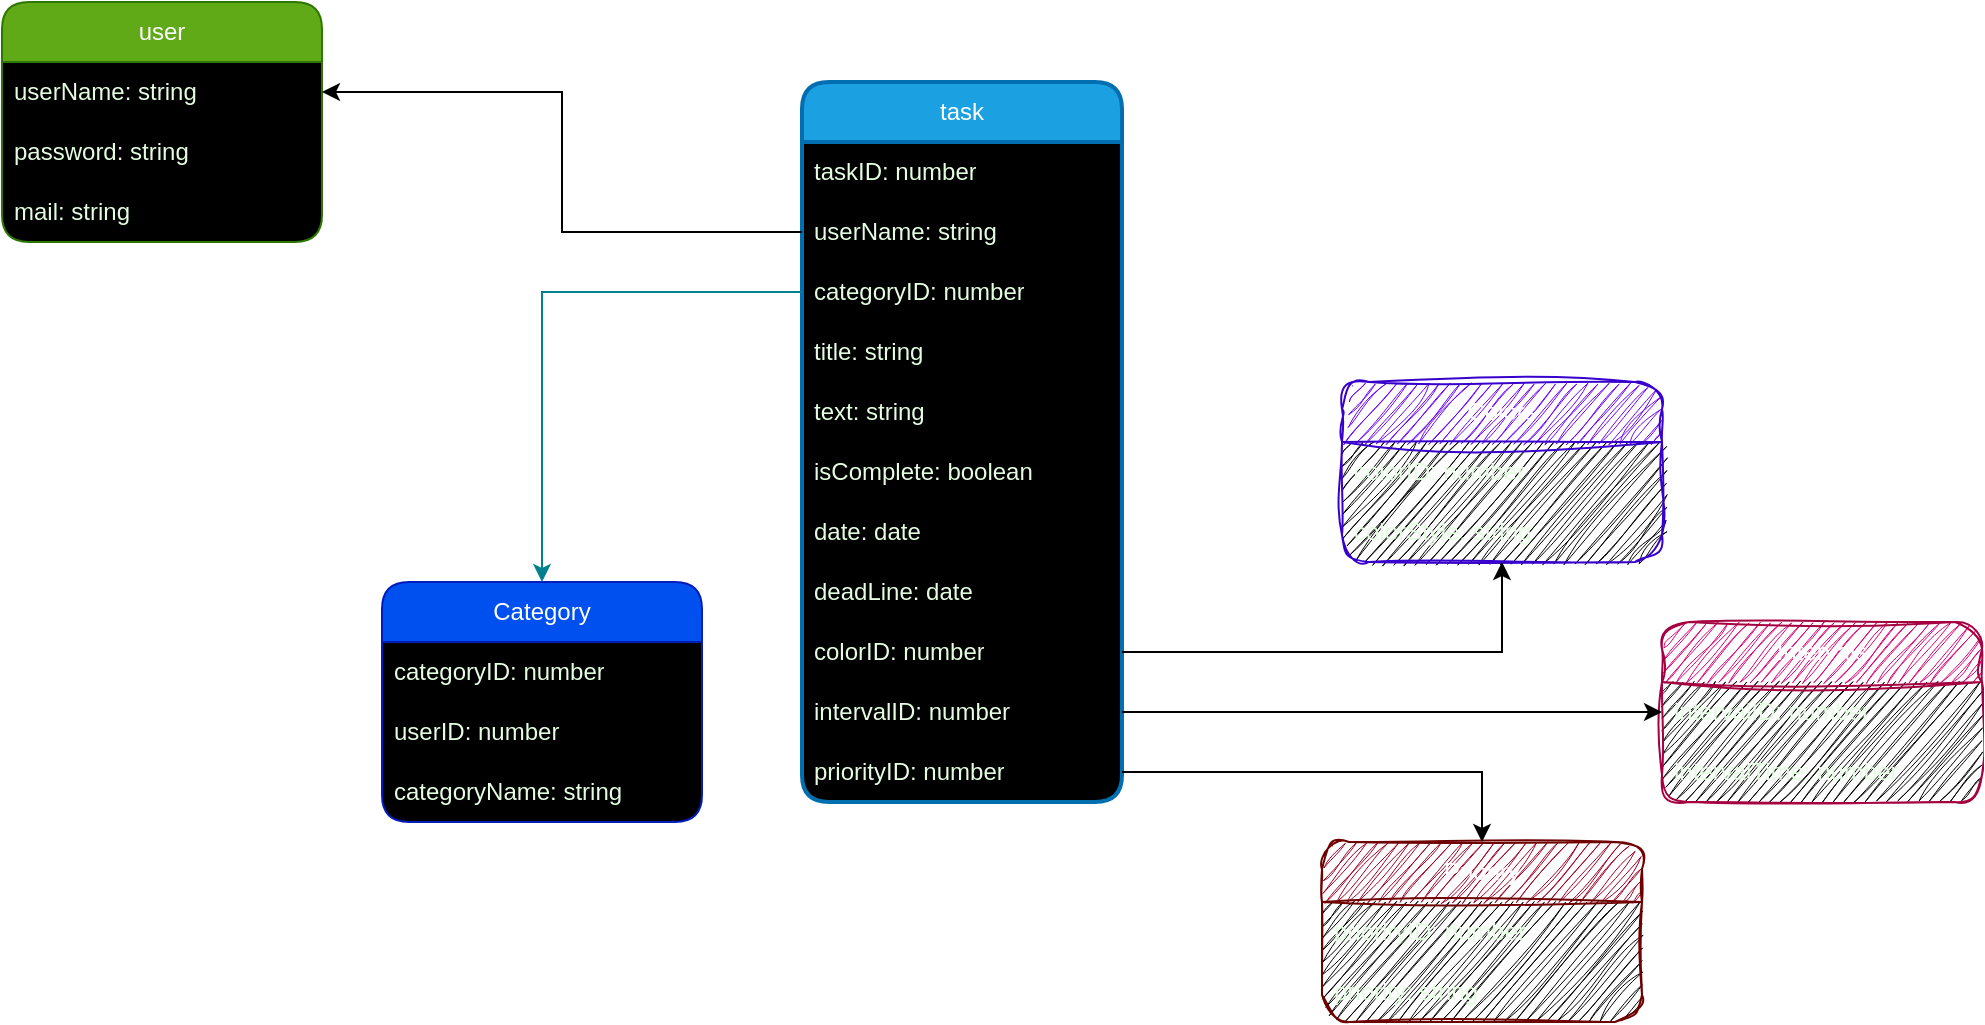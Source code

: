 <mxfile version="21.4.0" type="github">
  <diagram name="Страница 1" id="7DcVL1mYsy6_ozaHXA0k">
    <mxGraphModel dx="1434" dy="756" grid="1" gridSize="10" guides="1" tooltips="1" connect="1" arrows="1" fold="1" page="1" pageScale="1" pageWidth="827" pageHeight="1169" math="0" shadow="0">
      <root>
        <mxCell id="0" />
        <mxCell id="1" parent="0" />
        <mxCell id="aqClYOJeulZsIv7JIdLj-1" value="user" style="swimlane;fontStyle=0;childLayout=stackLayout;horizontal=1;startSize=30;horizontalStack=0;resizeParent=1;resizeParentMax=0;resizeLast=0;collapsible=1;marginBottom=0;whiteSpace=wrap;html=1;labelBackgroundColor=none;fillColor=#60a917;strokeColor=#2D7600;fontColor=#ffffff;rounded=1;swimlaneFillColor=#000000;" parent="1" vertex="1">
          <mxGeometry x="120" y="30" width="160" height="120" as="geometry" />
        </mxCell>
        <mxCell id="aqClYOJeulZsIv7JIdLj-3" value="userName: string" style="text;strokeColor=none;fillColor=none;align=left;verticalAlign=middle;spacingLeft=4;spacingRight=4;overflow=hidden;points=[[0,0.5],[1,0.5]];portConstraint=eastwest;rotatable=0;whiteSpace=wrap;html=1;labelBackgroundColor=none;fontColor=#E4FDE1;" parent="aqClYOJeulZsIv7JIdLj-1" vertex="1">
          <mxGeometry y="30" width="160" height="30" as="geometry" />
        </mxCell>
        <mxCell id="aqClYOJeulZsIv7JIdLj-4" value="password: string" style="text;strokeColor=none;fillColor=none;align=left;verticalAlign=middle;spacingLeft=4;spacingRight=4;overflow=hidden;points=[[0,0.5],[1,0.5]];portConstraint=eastwest;rotatable=0;whiteSpace=wrap;html=1;labelBackgroundColor=none;fontColor=#E4FDE1;" parent="aqClYOJeulZsIv7JIdLj-1" vertex="1">
          <mxGeometry y="60" width="160" height="30" as="geometry" />
        </mxCell>
        <mxCell id="aqClYOJeulZsIv7JIdLj-9" value="mail: string" style="text;strokeColor=none;fillColor=none;align=left;verticalAlign=middle;spacingLeft=4;spacingRight=4;overflow=hidden;points=[[0,0.5],[1,0.5]];portConstraint=eastwest;rotatable=0;whiteSpace=wrap;html=1;labelBackgroundColor=none;fontColor=#E4FDE1;" parent="aqClYOJeulZsIv7JIdLj-1" vertex="1">
          <mxGeometry y="90" width="160" height="30" as="geometry" />
        </mxCell>
        <mxCell id="aqClYOJeulZsIv7JIdLj-5" value="task" style="swimlane;fontStyle=0;childLayout=stackLayout;horizontal=1;startSize=30;horizontalStack=0;resizeParent=1;resizeParentMax=0;resizeLast=0;collapsible=1;marginBottom=0;whiteSpace=wrap;html=1;labelBackgroundColor=none;fillColor=#1ba1e2;strokeColor=#006EAF;fontColor=#ffffff;rounded=1;swimlaneFillColor=#000000;strokeWidth=2;gradientColor=none;fillStyle=solid;perimeterSpacing=2;" parent="1" vertex="1">
          <mxGeometry x="520" y="70" width="160" height="360" as="geometry" />
        </mxCell>
        <mxCell id="aqClYOJeulZsIv7JIdLj-6" value="taskID: number" style="text;strokeColor=none;fillColor=none;align=left;verticalAlign=middle;spacingLeft=4;spacingRight=4;overflow=hidden;points=[[0,0.5],[1,0.5]];portConstraint=eastwest;rotatable=0;whiteSpace=wrap;html=1;labelBackgroundColor=none;fontColor=#E4FDE1;" parent="aqClYOJeulZsIv7JIdLj-5" vertex="1">
          <mxGeometry y="30" width="160" height="30" as="geometry" />
        </mxCell>
        <mxCell id="aqClYOJeulZsIv7JIdLj-14" value="userName: string" style="text;strokeColor=none;fillColor=none;align=left;verticalAlign=middle;spacingLeft=4;spacingRight=4;overflow=hidden;points=[[0,0.5],[1,0.5]];portConstraint=eastwest;rotatable=0;whiteSpace=wrap;html=1;fontStyle=0;labelBackgroundColor=none;fontColor=#E4FDE1;" parent="aqClYOJeulZsIv7JIdLj-5" vertex="1">
          <mxGeometry y="60" width="160" height="30" as="geometry" />
        </mxCell>
        <mxCell id="aqClYOJeulZsIv7JIdLj-15" value="categoryID: number" style="text;strokeColor=none;fillColor=none;align=left;verticalAlign=middle;spacingLeft=4;spacingRight=4;overflow=hidden;points=[[0,0.5],[1,0.5]];portConstraint=eastwest;rotatable=0;whiteSpace=wrap;html=1;fontStyle=0;labelBackgroundColor=none;fontColor=#E4FDE1;" parent="aqClYOJeulZsIv7JIdLj-5" vertex="1">
          <mxGeometry y="90" width="160" height="30" as="geometry" />
        </mxCell>
        <mxCell id="aqClYOJeulZsIv7JIdLj-7" value="title: string" style="text;strokeColor=none;fillColor=none;align=left;verticalAlign=middle;spacingLeft=4;spacingRight=4;overflow=hidden;points=[[0,0.5],[1,0.5]];portConstraint=eastwest;rotatable=0;whiteSpace=wrap;html=1;fontStyle=0;labelBackgroundColor=none;fontColor=#E4FDE1;" parent="aqClYOJeulZsIv7JIdLj-5" vertex="1">
          <mxGeometry y="120" width="160" height="30" as="geometry" />
        </mxCell>
        <mxCell id="vZcbFZ5vbnBB5C81PtZ1-1" value="text: string" style="text;strokeColor=none;fillColor=none;align=left;verticalAlign=middle;spacingLeft=4;spacingRight=4;overflow=hidden;points=[[0,0.5],[1,0.5]];portConstraint=eastwest;rotatable=0;whiteSpace=wrap;html=1;fontStyle=0;labelBackgroundColor=none;fontColor=#E4FDE1;" vertex="1" parent="aqClYOJeulZsIv7JIdLj-5">
          <mxGeometry y="150" width="160" height="30" as="geometry" />
        </mxCell>
        <mxCell id="z3NH9g7h5YoYPxgGSWJu-4" value="isComplete: boolean" style="text;strokeColor=none;fillColor=none;align=left;verticalAlign=middle;spacingLeft=4;spacingRight=4;overflow=hidden;points=[[0,0.5],[1,0.5]];portConstraint=eastwest;rotatable=0;whiteSpace=wrap;html=1;fontStyle=0;labelBackgroundColor=none;fontColor=#E4FDE1;" parent="aqClYOJeulZsIv7JIdLj-5" vertex="1">
          <mxGeometry y="180" width="160" height="30" as="geometry" />
        </mxCell>
        <mxCell id="z3NH9g7h5YoYPxgGSWJu-2" value="date: date" style="text;strokeColor=none;fillColor=none;align=left;verticalAlign=middle;spacingLeft=4;spacingRight=4;overflow=hidden;points=[[0,0.5],[1,0.5]];portConstraint=eastwest;rotatable=0;whiteSpace=wrap;html=1;fontStyle=0;labelBackgroundColor=none;fontColor=#E4FDE1;" parent="aqClYOJeulZsIv7JIdLj-5" vertex="1">
          <mxGeometry y="210" width="160" height="30" as="geometry" />
        </mxCell>
        <mxCell id="vZcbFZ5vbnBB5C81PtZ1-2" value="deadLine: date" style="text;strokeColor=none;fillColor=none;align=left;verticalAlign=middle;spacingLeft=4;spacingRight=4;overflow=hidden;points=[[0,0.5],[1,0.5]];portConstraint=eastwest;rotatable=0;whiteSpace=wrap;html=1;fontStyle=0;labelBackgroundColor=none;fontColor=#E4FDE1;" vertex="1" parent="aqClYOJeulZsIv7JIdLj-5">
          <mxGeometry y="240" width="160" height="30" as="geometry" />
        </mxCell>
        <mxCell id="z3NH9g7h5YoYPxgGSWJu-3" value="colorID: number" style="text;strokeColor=none;fillColor=none;align=left;verticalAlign=middle;spacingLeft=4;spacingRight=4;overflow=hidden;points=[[0,0.5],[1,0.5]];portConstraint=eastwest;rotatable=0;whiteSpace=wrap;html=1;fontStyle=0;labelBackgroundColor=none;fontColor=#E4FDE1;glass=0;" parent="aqClYOJeulZsIv7JIdLj-5" vertex="1">
          <mxGeometry y="270" width="160" height="30" as="geometry" />
        </mxCell>
        <mxCell id="z3NH9g7h5YoYPxgGSWJu-5" value="intervalID: number" style="text;strokeColor=none;fillColor=none;align=left;verticalAlign=middle;spacingLeft=4;spacingRight=4;overflow=hidden;points=[[0,0.5],[1,0.5]];portConstraint=eastwest;rotatable=0;whiteSpace=wrap;html=1;fontStyle=0;labelBackgroundColor=none;fontColor=#E4FDE1;" parent="aqClYOJeulZsIv7JIdLj-5" vertex="1">
          <mxGeometry y="300" width="160" height="30" as="geometry" />
        </mxCell>
        <mxCell id="Kma95Rz0bTqf9XjmCafr-1" value="priorityID: number" style="text;strokeColor=none;fillColor=none;align=left;verticalAlign=middle;spacingLeft=4;spacingRight=4;overflow=hidden;points=[[0,0.5],[1,0.5]];portConstraint=eastwest;rotatable=0;whiteSpace=wrap;html=1;fontStyle=0;labelBackgroundColor=none;fontColor=#E4FDE1;" parent="aqClYOJeulZsIv7JIdLj-5" vertex="1">
          <mxGeometry y="330" width="160" height="30" as="geometry" />
        </mxCell>
        <mxCell id="aqClYOJeulZsIv7JIdLj-10" value="Category" style="swimlane;fontStyle=0;childLayout=stackLayout;horizontal=1;startSize=30;horizontalStack=0;resizeParent=1;resizeParentMax=0;resizeLast=0;collapsible=1;marginBottom=0;whiteSpace=wrap;html=1;labelBackgroundColor=none;fillColor=#0050ef;strokeColor=#001DBC;fontColor=#ffffff;rounded=1;swimlaneFillColor=#000000;" parent="1" vertex="1">
          <mxGeometry x="310" y="320" width="160" height="120" as="geometry" />
        </mxCell>
        <mxCell id="aqClYOJeulZsIv7JIdLj-11" value="categoryID: number" style="text;strokeColor=none;fillColor=none;align=left;verticalAlign=middle;spacingLeft=4;spacingRight=4;overflow=hidden;points=[[0,0.5],[1,0.5]];portConstraint=eastwest;rotatable=0;whiteSpace=wrap;html=1;labelBackgroundColor=none;fontColor=#E4FDE1;" parent="aqClYOJeulZsIv7JIdLj-10" vertex="1">
          <mxGeometry y="30" width="160" height="30" as="geometry" />
        </mxCell>
        <mxCell id="z3NH9g7h5YoYPxgGSWJu-1" value="userID: number" style="text;strokeColor=none;fillColor=none;align=left;verticalAlign=middle;spacingLeft=4;spacingRight=4;overflow=hidden;points=[[0,0.5],[1,0.5]];portConstraint=eastwest;rotatable=0;whiteSpace=wrap;html=1;labelBackgroundColor=none;fontColor=#E4FDE1;" parent="aqClYOJeulZsIv7JIdLj-10" vertex="1">
          <mxGeometry y="60" width="160" height="30" as="geometry" />
        </mxCell>
        <mxCell id="aqClYOJeulZsIv7JIdLj-12" value="categoryName: string" style="text;strokeColor=none;fillColor=none;align=left;verticalAlign=middle;spacingLeft=4;spacingRight=4;overflow=hidden;points=[[0,0.5],[1,0.5]];portConstraint=eastwest;rotatable=0;whiteSpace=wrap;html=1;labelBackgroundColor=none;fontColor=#E4FDE1;" parent="aqClYOJeulZsIv7JIdLj-10" vertex="1">
          <mxGeometry y="90" width="160" height="30" as="geometry" />
        </mxCell>
        <mxCell id="aqClYOJeulZsIv7JIdLj-18" style="edgeStyle=orthogonalEdgeStyle;rounded=0;orthogonalLoop=1;jettySize=auto;html=1;labelBackgroundColor=none;fontColor=default;strokeColor=#028090;" parent="1" source="aqClYOJeulZsIv7JIdLj-15" target="aqClYOJeulZsIv7JIdLj-10" edge="1">
          <mxGeometry relative="1" as="geometry" />
        </mxCell>
        <mxCell id="Kma95Rz0bTqf9XjmCafr-2" value="Colors" style="swimlane;fontStyle=0;childLayout=stackLayout;horizontal=1;startSize=30;horizontalStack=0;resizeParent=1;resizeParentMax=0;resizeLast=0;collapsible=1;marginBottom=0;whiteSpace=wrap;html=1;labelBackgroundColor=none;fillColor=#6a00ff;strokeColor=#3700CC;fontColor=#ffffff;rounded=1;swimlaneFillColor=#000000;sketch=1;curveFitting=1;jiggle=2;" parent="1" vertex="1">
          <mxGeometry x="790" y="220" width="160" height="90" as="geometry" />
        </mxCell>
        <mxCell id="Kma95Rz0bTqf9XjmCafr-3" value="colorID: number" style="text;strokeColor=none;fillColor=none;align=left;verticalAlign=middle;spacingLeft=4;spacingRight=4;overflow=hidden;points=[[0,0.5],[1,0.5]];portConstraint=eastwest;rotatable=0;whiteSpace=wrap;html=1;labelBackgroundColor=none;fontColor=#E4FDE1;rounded=1;" parent="Kma95Rz0bTqf9XjmCafr-2" vertex="1">
          <mxGeometry y="30" width="160" height="30" as="geometry" />
        </mxCell>
        <mxCell id="Kma95Rz0bTqf9XjmCafr-4" value="colorStyle: string" style="text;strokeColor=none;fillColor=none;align=left;verticalAlign=middle;spacingLeft=4;spacingRight=4;overflow=hidden;points=[[0,0.5],[1,0.5]];portConstraint=eastwest;rotatable=0;whiteSpace=wrap;html=1;labelBackgroundColor=none;fontColor=#E4FDE1;rounded=1;" parent="Kma95Rz0bTqf9XjmCafr-2" vertex="1">
          <mxGeometry y="60" width="160" height="30" as="geometry" />
        </mxCell>
        <mxCell id="Kma95Rz0bTqf9XjmCafr-6" style="rounded=0;orthogonalLoop=1;jettySize=auto;html=1;edgeStyle=orthogonalEdgeStyle;elbow=vertical;jumpStyle=none;" parent="1" source="z3NH9g7h5YoYPxgGSWJu-3" target="Kma95Rz0bTqf9XjmCafr-2" edge="1">
          <mxGeometry relative="1" as="geometry" />
        </mxCell>
        <mxCell id="Kma95Rz0bTqf9XjmCafr-7" value="Intervals" style="swimlane;fontStyle=0;childLayout=stackLayout;horizontal=1;startSize=30;horizontalStack=0;resizeParent=1;resizeParentMax=0;resizeLast=0;collapsible=1;marginBottom=0;whiteSpace=wrap;html=1;labelBackgroundColor=none;fillColor=#d80073;strokeColor=#A50040;fontColor=#ffffff;rounded=1;shadow=0;swimlaneLine=1;glass=0;swimlaneFillColor=#000000;sketch=1;curveFitting=1;jiggle=2;" parent="1" vertex="1">
          <mxGeometry x="950" y="340" width="160" height="90" as="geometry" />
        </mxCell>
        <mxCell id="Kma95Rz0bTqf9XjmCafr-8" value="intervalID: number" style="text;strokeColor=none;fillColor=none;align=left;verticalAlign=middle;spacingLeft=4;spacingRight=4;overflow=hidden;points=[[0,0.5],[1,0.5]];portConstraint=eastwest;rotatable=0;whiteSpace=wrap;html=1;labelBackgroundColor=none;fontColor=#E4FDE1;rounded=1;" parent="Kma95Rz0bTqf9XjmCafr-7" vertex="1">
          <mxGeometry y="30" width="160" height="30" as="geometry" />
        </mxCell>
        <mxCell id="Kma95Rz0bTqf9XjmCafr-9" value="intervalTime: number" style="text;strokeColor=none;fillColor=none;align=left;verticalAlign=middle;spacingLeft=4;spacingRight=4;overflow=hidden;points=[[0,0.5],[1,0.5]];portConstraint=eastwest;rotatable=0;whiteSpace=wrap;html=1;labelBackgroundColor=none;fontColor=#E4FDE1;rounded=1;" parent="Kma95Rz0bTqf9XjmCafr-7" vertex="1">
          <mxGeometry y="60" width="160" height="30" as="geometry" />
        </mxCell>
        <mxCell id="Kma95Rz0bTqf9XjmCafr-10" style="edgeStyle=orthogonalEdgeStyle;rounded=0;orthogonalLoop=1;jettySize=auto;html=1;" parent="1" source="z3NH9g7h5YoYPxgGSWJu-5" target="Kma95Rz0bTqf9XjmCafr-7" edge="1">
          <mxGeometry relative="1" as="geometry" />
        </mxCell>
        <mxCell id="Kma95Rz0bTqf9XjmCafr-11" value="Prioriry" style="swimlane;fontStyle=0;childLayout=stackLayout;horizontal=1;startSize=30;horizontalStack=0;resizeParent=1;resizeParentMax=0;resizeLast=0;collapsible=1;marginBottom=0;whiteSpace=wrap;html=1;labelBackgroundColor=none;fillColor=#a20025;strokeColor=#6F0000;fontColor=#ffffff;rounded=1;swimlaneFillColor=#000000;sketch=1;curveFitting=1;jiggle=2;" parent="1" vertex="1">
          <mxGeometry x="780" y="450" width="160" height="90" as="geometry" />
        </mxCell>
        <mxCell id="Kma95Rz0bTqf9XjmCafr-12" value="prioriryID: number" style="text;strokeColor=none;fillColor=none;align=left;verticalAlign=middle;spacingLeft=4;spacingRight=4;overflow=hidden;points=[[0,0.5],[1,0.5]];portConstraint=eastwest;rotatable=0;whiteSpace=wrap;html=1;labelBackgroundColor=none;fontColor=#E4FDE1;rounded=1;" parent="Kma95Rz0bTqf9XjmCafr-11" vertex="1">
          <mxGeometry y="30" width="160" height="30" as="geometry" />
        </mxCell>
        <mxCell id="Kma95Rz0bTqf9XjmCafr-13" value="priority: string" style="text;strokeColor=none;fillColor=none;align=left;verticalAlign=middle;spacingLeft=4;spacingRight=4;overflow=hidden;points=[[0,0.5],[1,0.5]];portConstraint=eastwest;rotatable=0;whiteSpace=wrap;html=1;labelBackgroundColor=none;fontColor=#E4FDE1;rounded=1;" parent="Kma95Rz0bTqf9XjmCafr-11" vertex="1">
          <mxGeometry y="60" width="160" height="30" as="geometry" />
        </mxCell>
        <mxCell id="Kma95Rz0bTqf9XjmCafr-14" style="edgeStyle=orthogonalEdgeStyle;rounded=0;orthogonalLoop=1;jettySize=auto;html=1;" parent="1" source="Kma95Rz0bTqf9XjmCafr-1" target="Kma95Rz0bTqf9XjmCafr-11" edge="1">
          <mxGeometry relative="1" as="geometry" />
        </mxCell>
        <mxCell id="vZcbFZ5vbnBB5C81PtZ1-3" style="edgeStyle=orthogonalEdgeStyle;rounded=0;orthogonalLoop=1;jettySize=auto;html=1;" edge="1" parent="1" source="aqClYOJeulZsIv7JIdLj-14" target="aqClYOJeulZsIv7JIdLj-3">
          <mxGeometry relative="1" as="geometry" />
        </mxCell>
      </root>
    </mxGraphModel>
  </diagram>
</mxfile>
